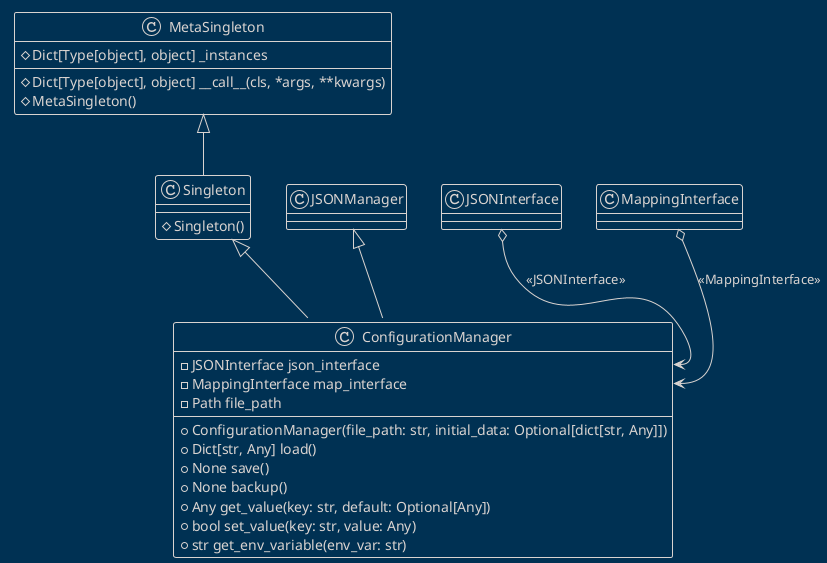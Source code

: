 @startuml ConfigurationManager
!theme blueprint

' docs/diagrams/plantuml/configuration_manager.puml

class MetaSingleton {
    # Dict[Type[object], object] _instances
    # Dict[Type[object], object] __call__(cls, *args, **kwargs)
    # MetaSingleton()
}

class Singleton extends MetaSingleton {
    # Singleton()
}

class ConfigurationManager extends Singleton, JSONManager {
    - JSONInterface json_interface
    - MappingInterface map_interface
    - Path file_path
    + ConfigurationManager(file_path: str, initial_data: Optional[dict[str, Any]])
    + Dict[str, Any] load()
    + None save()
    + None backup()
    + Any get_value(key: str, default: Optional[Any])
    + bool set_value(key: str, value: Any)
    + str get_env_variable(env_var: str)
}

JSONInterface o--> ConfigurationManager::json_interface : <<JSONInterface>>
MappingInterface o--> ConfigurationManager::map_interface : <<MappingInterface>>
@enduml
